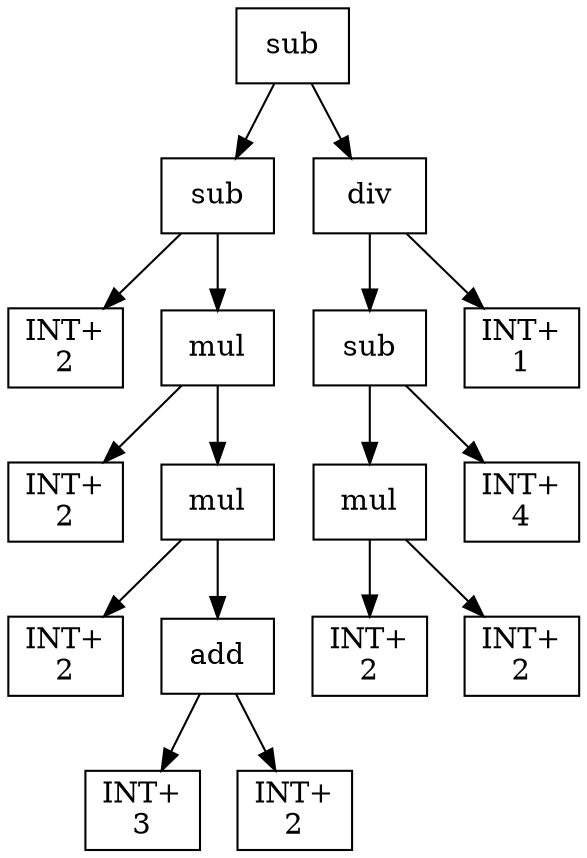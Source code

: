 digraph expr {
  node [shape=box];
  n1 [label="sub"];
  n2 [label="sub"];
  n3 [label="INT+\n2"];
  n4 [label="mul"];
  n5 [label="INT+\n2"];
  n6 [label="mul"];
  n7 [label="INT+\n2"];
  n8 [label="add"];
  n9 [label="INT+\n3"];
  n10 [label="INT+\n2"];
  n8 -> n9;
  n8 -> n10;
  n6 -> n7;
  n6 -> n8;
  n4 -> n5;
  n4 -> n6;
  n2 -> n3;
  n2 -> n4;
  n11 [label="div"];
  n12 [label="sub"];
  n13 [label="mul"];
  n14 [label="INT+\n2"];
  n15 [label="INT+\n2"];
  n13 -> n14;
  n13 -> n15;
  n16 [label="INT+\n4"];
  n12 -> n13;
  n12 -> n16;
  n17 [label="INT+\n1"];
  n11 -> n12;
  n11 -> n17;
  n1 -> n2;
  n1 -> n11;
}